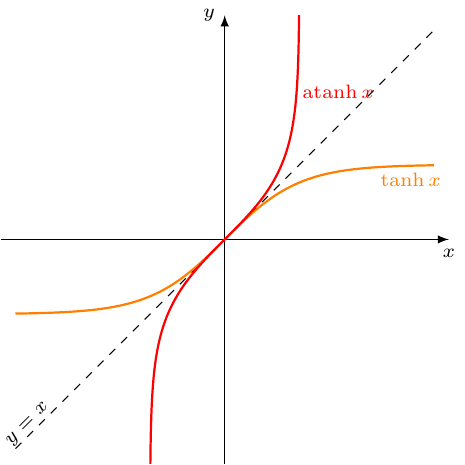 \documentclass[crop]{standalone}
\usepackage[dvipsnames]{xcolor}
\usepackage{tikz}
\usepackage{pgfplots}
\pgfplotsset{compat=1.18}
\begin{document}
  \begin{tikzpicture}[font=\scriptsize]
    \begin{axis}[%
      axis x line=center,axis y line=center,
      unit vector ratio={1 1},
      xlabel={$x$},ylabel={$y$},
      xlabel style={below},ylabel style={left},
      xmin=-3,xmax=3,xtick={\empty},
      ymin=-3,ymax=3,ytick={\empty},
      axis line style={-latex},
      declare function={
        f(\x) = tanh(\x);
        g(\x) = 0.5*ln((1+\x)/(1-\x));
      }
    ]%
      \addplot[%
        mark=none,
        domain=-2.8:2.8,
        dashed,
        samples=1000
      ] {x} node[pos=0.03,rotate=45,xshift=0.3em,yshift=0.3em] {$y=x$};

      \addplot[%
        mark=none,
        domain=-2.8:2.8,
        color=orange,
        thick,
        samples=1000
      ] {f(x)} node[pos=0.95,yshift=-0.5em] {$\mbox{tanh}\,{x}$};

      \addplot[%
        mark=none,
        domain=-1+0.0:1-0.0,
        color=red,
        thick,
        samples=1000
      ] {g(x)} node[pos=0.8,xshift=1.5em] {$\mbox{atanh}\,{x}$};
    \end{axis}
  \end{tikzpicture}%
\end{document}